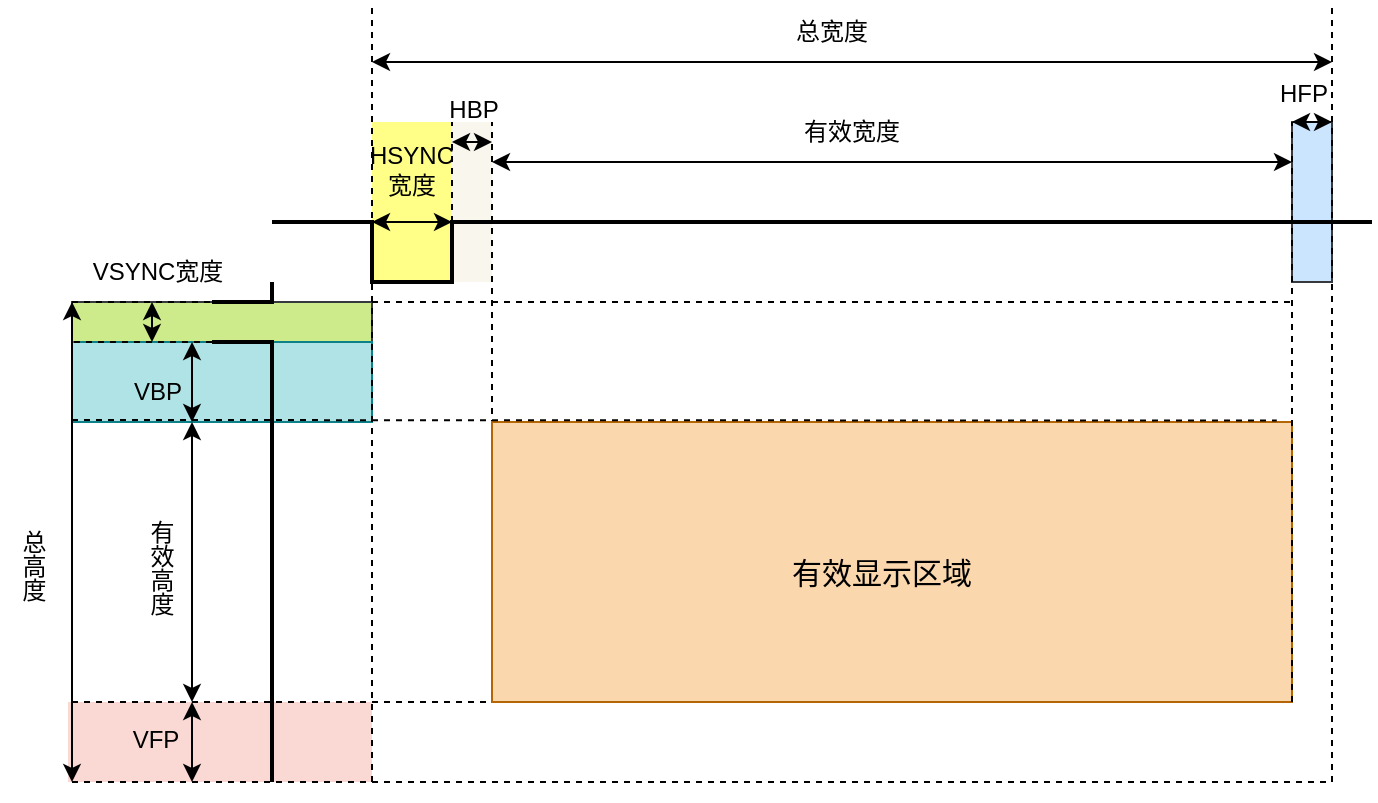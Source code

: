 <mxfile version="24.7.17" pages="2">
  <diagram id="SPWgdWcWhpQIlda7ECq7" name="第 2 页">
    <mxGraphModel dx="1050" dy="765" grid="1" gridSize="10" guides="1" tooltips="1" connect="1" arrows="1" fold="1" page="1" pageScale="1" pageWidth="827" pageHeight="1169" math="0" shadow="0">
      <root>
        <mxCell id="0" />
        <mxCell id="1" parent="0" />
        <mxCell id="LCZ9OCNwpQGX-WFcnyVH-46" value="" style="rounded=0;whiteSpace=wrap;html=1;strokeColor=#36393d;fillColor=#cce5ff;" vertex="1" parent="1">
          <mxGeometry x="660" y="510" width="20" height="80" as="geometry" />
        </mxCell>
        <mxCell id="LCZ9OCNwpQGX-WFcnyVH-45" value="" style="rounded=0;whiteSpace=wrap;html=1;strokeColor=none;fillColor=#f9f7ed;" vertex="1" parent="1">
          <mxGeometry x="240" y="510" width="20" height="80" as="geometry" />
        </mxCell>
        <mxCell id="LCZ9OCNwpQGX-WFcnyVH-44" value="" style="rounded=0;whiteSpace=wrap;html=1;strokeColor=none;fillColor=#ffff88;" vertex="1" parent="1">
          <mxGeometry x="200" y="510" width="40" height="80" as="geometry" />
        </mxCell>
        <mxCell id="LCZ9OCNwpQGX-WFcnyVH-42" value="" style="rounded=0;whiteSpace=wrap;html=1;strokeColor=#36393d;fillColor=#cdeb8b;" vertex="1" parent="1">
          <mxGeometry x="50" y="600" width="150" height="20" as="geometry" />
        </mxCell>
        <mxCell id="LCZ9OCNwpQGX-WFcnyVH-41" value="" style="rounded=0;whiteSpace=wrap;html=1;strokeColor=#0e8088;fillColor=#b0e3e6;" vertex="1" parent="1">
          <mxGeometry x="50" y="620" width="150" height="40" as="geometry" />
        </mxCell>
        <mxCell id="LCZ9OCNwpQGX-WFcnyVH-40" value="" style="rounded=0;whiteSpace=wrap;html=1;strokeColor=none;fillColor=#fad9d5;movable=1;resizable=1;rotatable=1;deletable=1;editable=1;locked=0;connectable=1;" vertex="1" parent="1">
          <mxGeometry x="48" y="800" width="152" height="40" as="geometry" />
        </mxCell>
        <mxCell id="LCZ9OCNwpQGX-WFcnyVH-1" value="" style="endArrow=none;dashed=1;html=1;rounded=0;" edge="1" parent="1">
          <mxGeometry width="50" height="50" relative="1" as="geometry">
            <mxPoint x="200" y="600" as="sourcePoint" />
            <mxPoint x="660" y="600" as="targetPoint" />
          </mxGeometry>
        </mxCell>
        <mxCell id="LCZ9OCNwpQGX-WFcnyVH-2" value="" style="endArrow=none;dashed=1;html=1;rounded=0;" edge="1" parent="1">
          <mxGeometry width="50" height="50" relative="1" as="geometry">
            <mxPoint x="50" y="800" as="sourcePoint" />
            <mxPoint x="660" y="800" as="targetPoint" />
          </mxGeometry>
        </mxCell>
        <mxCell id="LCZ9OCNwpQGX-WFcnyVH-3" value="" style="endArrow=none;dashed=1;html=1;rounded=0;" edge="1" parent="1">
          <mxGeometry width="50" height="50" relative="1" as="geometry">
            <mxPoint x="50" y="840" as="sourcePoint" />
            <mxPoint x="680" y="840" as="targetPoint" />
          </mxGeometry>
        </mxCell>
        <mxCell id="LCZ9OCNwpQGX-WFcnyVH-4" value="" style="endArrow=none;dashed=1;html=1;rounded=0;" edge="1" parent="1">
          <mxGeometry width="50" height="50" relative="1" as="geometry">
            <mxPoint x="200" y="560" as="sourcePoint" />
            <mxPoint x="700" y="560" as="targetPoint" />
          </mxGeometry>
        </mxCell>
        <mxCell id="LCZ9OCNwpQGX-WFcnyVH-5" value="" style="endArrow=none;dashed=1;html=1;rounded=0;" edge="1" parent="1">
          <mxGeometry width="50" height="50" relative="1" as="geometry">
            <mxPoint x="200" y="840" as="sourcePoint" />
            <mxPoint x="200" y="450" as="targetPoint" />
          </mxGeometry>
        </mxCell>
        <mxCell id="LCZ9OCNwpQGX-WFcnyVH-6" value="" style="endArrow=none;dashed=1;html=1;rounded=0;" edge="1" parent="1">
          <mxGeometry width="50" height="50" relative="1" as="geometry">
            <mxPoint x="260" y="800" as="sourcePoint" />
            <mxPoint x="260" y="510" as="targetPoint" />
          </mxGeometry>
        </mxCell>
        <mxCell id="LCZ9OCNwpQGX-WFcnyVH-7" value="" style="rounded=0;whiteSpace=wrap;html=1;fillColor=#fad7ac;strokeColor=#b46504;" vertex="1" parent="1">
          <mxGeometry x="260" y="660" width="400" height="140" as="geometry" />
        </mxCell>
        <mxCell id="LCZ9OCNwpQGX-WFcnyVH-8" value="" style="endArrow=none;dashed=1;html=1;rounded=0;entryX=0;entryY=0;entryDx=0;entryDy=0;" edge="1" parent="1" target="LCZ9OCNwpQGX-WFcnyVH-46">
          <mxGeometry width="50" height="50" relative="1" as="geometry">
            <mxPoint x="660" y="800" as="sourcePoint" />
            <mxPoint x="660" y="500" as="targetPoint" />
          </mxGeometry>
        </mxCell>
        <mxCell id="LCZ9OCNwpQGX-WFcnyVH-9" value="" style="endArrow=none;dashed=1;html=1;rounded=0;" edge="1" parent="1">
          <mxGeometry width="50" height="50" relative="1" as="geometry">
            <mxPoint x="680" y="840" as="sourcePoint" />
            <mxPoint x="680" y="450" as="targetPoint" />
          </mxGeometry>
        </mxCell>
        <mxCell id="LCZ9OCNwpQGX-WFcnyVH-10" value="" style="endArrow=classic;startArrow=classic;html=1;rounded=0;" edge="1" parent="1">
          <mxGeometry width="50" height="50" relative="1" as="geometry">
            <mxPoint x="260" y="530" as="sourcePoint" />
            <mxPoint x="660" y="530" as="targetPoint" />
          </mxGeometry>
        </mxCell>
        <mxCell id="LCZ9OCNwpQGX-WFcnyVH-11" value="" style="endArrow=classic;startArrow=classic;html=1;rounded=0;strokeWidth=1;" edge="1" parent="1">
          <mxGeometry width="50" height="50" relative="1" as="geometry">
            <mxPoint x="200" y="560" as="sourcePoint" />
            <mxPoint x="240" y="560" as="targetPoint" />
          </mxGeometry>
        </mxCell>
        <mxCell id="LCZ9OCNwpQGX-WFcnyVH-12" value="" style="endArrow=none;html=1;rounded=0;strokeWidth=2;" edge="1" parent="1">
          <mxGeometry width="50" height="50" relative="1" as="geometry">
            <mxPoint x="150" y="560" as="sourcePoint" />
            <mxPoint x="700" y="560" as="targetPoint" />
            <Array as="points">
              <mxPoint x="200" y="560" />
              <mxPoint x="200" y="590" />
              <mxPoint x="240" y="590" />
              <mxPoint x="240" y="560" />
            </Array>
          </mxGeometry>
        </mxCell>
        <mxCell id="LCZ9OCNwpQGX-WFcnyVH-13" value="" style="endArrow=none;dashed=1;html=1;rounded=0;" edge="1" parent="1">
          <mxGeometry width="50" height="50" relative="1" as="geometry">
            <mxPoint x="240" y="560" as="sourcePoint" />
            <mxPoint x="240" y="510" as="targetPoint" />
          </mxGeometry>
        </mxCell>
        <mxCell id="LCZ9OCNwpQGX-WFcnyVH-14" value="" style="endArrow=classic;startArrow=classic;html=1;rounded=0;" edge="1" parent="1">
          <mxGeometry width="50" height="50" relative="1" as="geometry">
            <mxPoint x="240" y="520" as="sourcePoint" />
            <mxPoint x="260" y="520" as="targetPoint" />
          </mxGeometry>
        </mxCell>
        <mxCell id="LCZ9OCNwpQGX-WFcnyVH-15" value="" style="endArrow=classic;startArrow=classic;html=1;rounded=0;" edge="1" parent="1">
          <mxGeometry width="50" height="50" relative="1" as="geometry">
            <mxPoint x="660" y="510" as="sourcePoint" />
            <mxPoint x="680" y="510" as="targetPoint" />
          </mxGeometry>
        </mxCell>
        <mxCell id="LCZ9OCNwpQGX-WFcnyVH-16" value="" style="endArrow=classic;startArrow=classic;html=1;rounded=0;" edge="1" parent="1">
          <mxGeometry width="50" height="50" relative="1" as="geometry">
            <mxPoint x="200" y="480" as="sourcePoint" />
            <mxPoint x="680" y="480" as="targetPoint" />
          </mxGeometry>
        </mxCell>
        <mxCell id="LCZ9OCNwpQGX-WFcnyVH-18" value="" style="endArrow=none;dashed=1;html=1;rounded=0;entryX=0.981;entryY=-0.005;entryDx=0;entryDy=0;entryPerimeter=0;" edge="1" parent="1" target="LCZ9OCNwpQGX-WFcnyVH-7">
          <mxGeometry width="50" height="50" relative="1" as="geometry">
            <mxPoint x="50" y="659" as="sourcePoint" />
            <mxPoint x="90" y="590" as="targetPoint" />
          </mxGeometry>
        </mxCell>
        <mxCell id="LCZ9OCNwpQGX-WFcnyVH-19" value="" style="endArrow=none;html=1;rounded=0;strokeWidth=2;" edge="1" parent="1" source="LCZ9OCNwpQGX-WFcnyVH-42">
          <mxGeometry width="50" height="50" relative="1" as="geometry">
            <mxPoint x="150" y="840" as="sourcePoint" />
            <mxPoint x="150" y="590" as="targetPoint" />
            <Array as="points">
              <mxPoint x="120" y="600" />
              <mxPoint x="150" y="600" />
            </Array>
          </mxGeometry>
        </mxCell>
        <mxCell id="LCZ9OCNwpQGX-WFcnyVH-20" value="" style="endArrow=none;dashed=1;html=1;rounded=0;" edge="1" parent="1">
          <mxGeometry width="50" height="50" relative="1" as="geometry">
            <mxPoint x="50" y="600" as="sourcePoint" />
            <mxPoint x="150" y="600" as="targetPoint" />
          </mxGeometry>
        </mxCell>
        <mxCell id="LCZ9OCNwpQGX-WFcnyVH-22" value="" style="endArrow=none;dashed=1;html=1;rounded=0;" edge="1" parent="1">
          <mxGeometry width="50" height="50" relative="1" as="geometry">
            <mxPoint x="120" y="620" as="sourcePoint" />
            <mxPoint x="50" y="620" as="targetPoint" />
          </mxGeometry>
        </mxCell>
        <mxCell id="LCZ9OCNwpQGX-WFcnyVH-23" value="" style="endArrow=classic;startArrow=classic;html=1;rounded=0;" edge="1" parent="1">
          <mxGeometry width="50" height="50" relative="1" as="geometry">
            <mxPoint x="90" y="620" as="sourcePoint" />
            <mxPoint x="90" y="600" as="targetPoint" />
          </mxGeometry>
        </mxCell>
        <mxCell id="LCZ9OCNwpQGX-WFcnyVH-24" value="" style="endArrow=classic;startArrow=classic;html=1;rounded=0;" edge="1" parent="1">
          <mxGeometry width="50" height="50" relative="1" as="geometry">
            <mxPoint x="110" y="660" as="sourcePoint" />
            <mxPoint x="110" y="620" as="targetPoint" />
          </mxGeometry>
        </mxCell>
        <mxCell id="LCZ9OCNwpQGX-WFcnyVH-25" value="" style="endArrow=classic;startArrow=classic;html=1;rounded=0;" edge="1" parent="1">
          <mxGeometry width="50" height="50" relative="1" as="geometry">
            <mxPoint x="110" y="800" as="sourcePoint" />
            <mxPoint x="110" y="660" as="targetPoint" />
          </mxGeometry>
        </mxCell>
        <mxCell id="LCZ9OCNwpQGX-WFcnyVH-26" value="" style="endArrow=classic;startArrow=classic;html=1;rounded=0;" edge="1" parent="1">
          <mxGeometry width="50" height="50" relative="1" as="geometry">
            <mxPoint x="110" y="840" as="sourcePoint" />
            <mxPoint x="110" y="800" as="targetPoint" />
          </mxGeometry>
        </mxCell>
        <mxCell id="LCZ9OCNwpQGX-WFcnyVH-27" value="" style="endArrow=classic;startArrow=classic;html=1;rounded=0;" edge="1" parent="1">
          <mxGeometry width="50" height="50" relative="1" as="geometry">
            <mxPoint x="50" y="840" as="sourcePoint" />
            <mxPoint x="50" y="600" as="targetPoint" />
          </mxGeometry>
        </mxCell>
        <mxCell id="LCZ9OCNwpQGX-WFcnyVH-28" value="总高度" style="text;html=1;align=center;verticalAlign=middle;whiteSpace=wrap;rounded=0;flipV=0;textDirection=vertical-lr;" vertex="1" parent="1">
          <mxGeometry x="14" y="702" width="30" height="60" as="geometry" />
        </mxCell>
        <mxCell id="LCZ9OCNwpQGX-WFcnyVH-30" value="有效高度" style="text;html=1;align=center;verticalAlign=middle;whiteSpace=wrap;rounded=0;textDirection=vertical-rl;" vertex="1" parent="1">
          <mxGeometry x="63" y="700" width="60" height="65" as="geometry" />
        </mxCell>
        <mxCell id="LCZ9OCNwpQGX-WFcnyVH-31" value="VFP" style="text;html=1;align=center;verticalAlign=middle;whiteSpace=wrap;rounded=0;" vertex="1" parent="1">
          <mxGeometry x="62" y="804" width="60" height="30" as="geometry" />
        </mxCell>
        <mxCell id="LCZ9OCNwpQGX-WFcnyVH-32" value="VBP" style="text;html=1;align=center;verticalAlign=middle;whiteSpace=wrap;rounded=0;" vertex="1" parent="1">
          <mxGeometry x="63" y="630" width="60" height="30" as="geometry" />
        </mxCell>
        <mxCell id="LCZ9OCNwpQGX-WFcnyVH-33" value="VSYNC宽度" style="text;html=1;align=center;verticalAlign=middle;whiteSpace=wrap;rounded=0;" vertex="1" parent="1">
          <mxGeometry x="48" y="570" width="90" height="30" as="geometry" />
        </mxCell>
        <mxCell id="LCZ9OCNwpQGX-WFcnyVH-34" value="HSYNC宽度" style="text;html=1;align=center;verticalAlign=middle;whiteSpace=wrap;rounded=0;" vertex="1" parent="1">
          <mxGeometry x="200" y="519" width="40" height="30" as="geometry" />
        </mxCell>
        <mxCell id="LCZ9OCNwpQGX-WFcnyVH-35" value="HBP" style="text;html=1;align=center;verticalAlign=middle;whiteSpace=wrap;rounded=0;" vertex="1" parent="1">
          <mxGeometry x="221" y="489" width="60" height="30" as="geometry" />
        </mxCell>
        <mxCell id="LCZ9OCNwpQGX-WFcnyVH-36" value="有效宽度" style="text;html=1;align=center;verticalAlign=middle;whiteSpace=wrap;rounded=0;" vertex="1" parent="1">
          <mxGeometry x="410" y="500" width="60" height="30" as="geometry" />
        </mxCell>
        <mxCell id="LCZ9OCNwpQGX-WFcnyVH-37" value="总宽度" style="text;html=1;align=center;verticalAlign=middle;whiteSpace=wrap;rounded=0;" vertex="1" parent="1">
          <mxGeometry x="400" y="450" width="60" height="30" as="geometry" />
        </mxCell>
        <mxCell id="LCZ9OCNwpQGX-WFcnyVH-38" value="HFP" style="text;html=1;align=center;verticalAlign=middle;whiteSpace=wrap;rounded=0;" vertex="1" parent="1">
          <mxGeometry x="636" y="481" width="60" height="30" as="geometry" />
        </mxCell>
        <mxCell id="LCZ9OCNwpQGX-WFcnyVH-39" value="有效显示区域" style="text;html=1;align=center;verticalAlign=middle;whiteSpace=wrap;rounded=0;fontSize=15;" vertex="1" parent="1">
          <mxGeometry x="400" y="710" width="110" height="50" as="geometry" />
        </mxCell>
        <mxCell id="LCZ9OCNwpQGX-WFcnyVH-43" value="" style="endArrow=none;html=1;rounded=0;strokeWidth=2;" edge="1" parent="1" target="LCZ9OCNwpQGX-WFcnyVH-42">
          <mxGeometry width="50" height="50" relative="1" as="geometry">
            <mxPoint x="150" y="840" as="sourcePoint" />
            <mxPoint x="150" y="590" as="targetPoint" />
            <Array as="points">
              <mxPoint x="150" y="620" />
              <mxPoint x="120" y="620" />
            </Array>
          </mxGeometry>
        </mxCell>
      </root>
    </mxGraphModel>
  </diagram>
  <diagram name="第 1 页" id="iWC1eHmDBIV0q8i8o8jq">
    <mxGraphModel dx="1050" dy="765" grid="1" gridSize="10" guides="1" tooltips="1" connect="1" arrows="1" fold="1" page="1" pageScale="1" pageWidth="827" pageHeight="1169" math="0" shadow="0">
      <root>
        <mxCell id="0" />
        <mxCell id="1" parent="0" />
        <mxCell id="kfrOtT0cSfxXM5Zpic2D-44" value="" style="rounded=0;whiteSpace=wrap;html=1;dashed=1;dashPattern=8 8;" vertex="1" parent="1">
          <mxGeometry x="110" y="340" width="690" height="200" as="geometry" />
        </mxCell>
        <mxCell id="kfrOtT0cSfxXM5Zpic2D-43" value="" style="rounded=0;whiteSpace=wrap;html=1;dashed=1;dashPattern=8 8;strokeColor=#72a257;" vertex="1" parent="1">
          <mxGeometry x="110" y="150" width="690" height="152" as="geometry" />
        </mxCell>
        <mxCell id="kfrOtT0cSfxXM5Zpic2D-24" value="" style="rounded=0;whiteSpace=wrap;html=1;strokeColor=none;fillColor=#fad7ac;movable=1;resizable=1;rotatable=1;deletable=1;editable=1;locked=0;connectable=1;" vertex="1" parent="1">
          <mxGeometry x="340" y="350" width="230" height="180" as="geometry" />
        </mxCell>
        <mxCell id="kfrOtT0cSfxXM5Zpic2D-21" value="" style="rounded=0;whiteSpace=wrap;html=1;strokeColor=none;fillColor=#b0e3e6;" vertex="1" parent="1">
          <mxGeometry x="570" y="350" width="30" height="130" as="geometry" />
        </mxCell>
        <mxCell id="kfrOtT0cSfxXM5Zpic2D-20" value="" style="rounded=0;whiteSpace=wrap;html=1;strokeColor=none;fillColor=#fad9d5;" vertex="1" parent="1">
          <mxGeometry x="290" y="350" width="20" height="90" as="geometry" />
        </mxCell>
        <mxCell id="kfrOtT0cSfxXM5Zpic2D-19" value="" style="rounded=0;whiteSpace=wrap;html=1;strokeColor=none;fillColor=#ffe6cc;" vertex="1" parent="1">
          <mxGeometry x="310" y="350" width="30" height="130" as="geometry" />
        </mxCell>
        <mxCell id="kfrOtT0cSfxXM5Zpic2D-9" value="" style="rounded=0;whiteSpace=wrap;html=1;strokeColor=none;fillColor=#dae8fc;" vertex="1" parent="1">
          <mxGeometry x="480" y="172" width="120" height="80" as="geometry" />
        </mxCell>
        <mxCell id="kfrOtT0cSfxXM5Zpic2D-8" value="" style="rounded=0;whiteSpace=wrap;html=1;strokeColor=none;fillColor=#d5e8d4;" vertex="1" parent="1">
          <mxGeometry x="240" y="172" width="100" height="80" as="geometry" />
        </mxCell>
        <mxCell id="kfrOtT0cSfxXM5Zpic2D-7" value="" style="rounded=0;whiteSpace=wrap;html=1;strokeColor=none;fillColor=#e1d5e7;" vertex="1" parent="1">
          <mxGeometry x="220" y="172" width="20" height="40" as="geometry" />
        </mxCell>
        <mxCell id="kfrOtT0cSfxXM5Zpic2D-1" value="" style="endArrow=none;html=1;rounded=0;" edge="1" parent="1">
          <mxGeometry width="50" height="50" relative="1" as="geometry">
            <mxPoint x="200" y="212" as="sourcePoint" />
            <mxPoint x="760" y="212" as="targetPoint" />
            <Array as="points">
              <mxPoint x="220" y="212" />
              <mxPoint x="220" y="192" />
              <mxPoint x="240" y="192" />
              <mxPoint x="240" y="212" />
              <mxPoint x="600" y="212" />
              <mxPoint x="600" y="192" />
              <mxPoint x="620" y="192" />
              <mxPoint x="620" y="212" />
            </Array>
          </mxGeometry>
        </mxCell>
        <mxCell id="kfrOtT0cSfxXM5Zpic2D-2" value="" style="endArrow=none;html=1;rounded=0;" edge="1" parent="1">
          <mxGeometry width="50" height="50" relative="1" as="geometry">
            <mxPoint x="200" y="252" as="sourcePoint" />
            <mxPoint x="760" y="252" as="targetPoint" />
            <Array as="points">
              <mxPoint x="240" y="252" />
              <mxPoint x="240" y="232" />
              <mxPoint x="250" y="232" />
              <mxPoint x="250" y="252" />
              <mxPoint x="290" y="252" />
              <mxPoint x="290" y="232" />
              <mxPoint x="300" y="232" />
              <mxPoint x="300" y="252" />
              <mxPoint x="340" y="252" />
              <mxPoint x="340" y="232" />
              <mxPoint x="350" y="232" />
              <mxPoint x="350" y="252" />
              <mxPoint x="390" y="252" />
              <mxPoint x="390" y="232" />
              <mxPoint x="400" y="232" />
              <mxPoint x="400" y="252" />
              <mxPoint x="440" y="252" />
              <mxPoint x="440" y="232" />
              <mxPoint x="450" y="232" />
              <mxPoint x="450" y="252" />
              <mxPoint x="490" y="252" />
              <mxPoint x="490" y="232" />
              <mxPoint x="500" y="232" />
              <mxPoint x="500" y="252" />
              <mxPoint x="540" y="252" />
              <mxPoint x="540" y="232" />
              <mxPoint x="550" y="232" />
              <mxPoint x="550" y="252" />
              <mxPoint x="590" y="252" />
              <mxPoint x="590" y="232" />
              <mxPoint x="600" y="232" />
              <mxPoint x="600" y="252" />
              <mxPoint x="640" y="252" />
              <mxPoint x="640" y="232" />
              <mxPoint x="650" y="232" />
              <mxPoint x="650" y="252" />
              <mxPoint x="690" y="252" />
              <mxPoint x="690" y="232" />
              <mxPoint x="700" y="232" />
              <mxPoint x="700" y="252" />
            </Array>
          </mxGeometry>
        </mxCell>
        <mxCell id="kfrOtT0cSfxXM5Zpic2D-3" value="" style="endArrow=none;html=1;rounded=0;" edge="1" parent="1">
          <mxGeometry width="50" height="50" relative="1" as="geometry">
            <mxPoint x="764" y="292" as="sourcePoint" />
            <mxPoint x="200" y="292" as="targetPoint" />
            <Array as="points">
              <mxPoint x="484" y="292" />
              <mxPoint x="484" y="272" />
              <mxPoint x="454" y="272" />
              <mxPoint x="454" y="292" />
              <mxPoint x="434" y="292" />
              <mxPoint x="434" y="272" />
              <mxPoint x="404" y="272" />
              <mxPoint x="404" y="292" />
              <mxPoint x="384" y="292" />
              <mxPoint x="384" y="272" />
              <mxPoint x="354" y="272" />
              <mxPoint x="354" y="292" />
            </Array>
          </mxGeometry>
        </mxCell>
        <mxCell id="kfrOtT0cSfxXM5Zpic2D-5" value="" style="endArrow=none;dashed=1;html=1;rounded=0;fillColor=#d5e8d4;strokeColor=#72a257;strokeWidth=2;" edge="1" parent="1">
          <mxGeometry width="50" height="50" relative="1" as="geometry">
            <mxPoint x="350" y="292" as="sourcePoint" />
            <mxPoint x="350" y="192" as="targetPoint" />
          </mxGeometry>
        </mxCell>
        <mxCell id="kfrOtT0cSfxXM5Zpic2D-6" value="" style="endArrow=none;dashed=1;html=1;rounded=0;fillColor=#d5e8d4;strokeColor=#72a257;strokeWidth=2;" edge="1" parent="1">
          <mxGeometry width="50" height="50" relative="1" as="geometry">
            <mxPoint x="414" y="292" as="sourcePoint" />
            <mxPoint x="414" y="192" as="targetPoint" />
          </mxGeometry>
        </mxCell>
        <mxCell id="kfrOtT0cSfxXM5Zpic2D-10" value="" style="endArrow=none;html=1;rounded=0;" edge="1" parent="1">
          <mxGeometry width="50" height="50" relative="1" as="geometry">
            <mxPoint x="210" y="400" as="sourcePoint" />
            <mxPoint x="310" y="400" as="targetPoint" />
            <Array as="points">
              <mxPoint x="200" y="400" />
              <mxPoint x="210" y="400" />
              <mxPoint x="210" y="380" />
              <mxPoint x="220" y="380" />
              <mxPoint x="220" y="400" />
              <mxPoint x="230" y="400" />
              <mxPoint x="230" y="380" />
              <mxPoint x="240" y="380" />
              <mxPoint x="240" y="400" />
              <mxPoint x="250" y="400" />
              <mxPoint x="250" y="380" />
              <mxPoint x="260" y="380" />
              <mxPoint x="260" y="400" />
              <mxPoint x="270" y="400" />
              <mxPoint x="270" y="380" />
              <mxPoint x="280" y="380" />
              <mxPoint x="280" y="400" />
              <mxPoint x="290" y="400" />
              <mxPoint x="290" y="380" />
              <mxPoint x="300" y="380" />
              <mxPoint x="300" y="400" />
            </Array>
          </mxGeometry>
        </mxCell>
        <mxCell id="kfrOtT0cSfxXM5Zpic2D-11" value="" style="endArrow=none;html=1;rounded=0;" edge="1" parent="1">
          <mxGeometry width="50" height="50" relative="1" as="geometry">
            <mxPoint x="310" y="400" as="sourcePoint" />
            <mxPoint x="410" y="400" as="targetPoint" />
            <Array as="points">
              <mxPoint x="310" y="400" />
              <mxPoint x="310" y="380" />
              <mxPoint x="320" y="380" />
              <mxPoint x="320" y="400" />
              <mxPoint x="330" y="400" />
              <mxPoint x="330" y="380" />
              <mxPoint x="340" y="380" />
              <mxPoint x="340" y="400" />
              <mxPoint x="350" y="400" />
              <mxPoint x="350" y="380" />
              <mxPoint x="360" y="380" />
              <mxPoint x="360" y="400" />
              <mxPoint x="370" y="400" />
              <mxPoint x="370" y="380" />
              <mxPoint x="380" y="380" />
              <mxPoint x="380" y="400" />
              <mxPoint x="390" y="400" />
              <mxPoint x="390" y="380" />
              <mxPoint x="400" y="380" />
              <mxPoint x="400" y="400" />
            </Array>
          </mxGeometry>
        </mxCell>
        <mxCell id="kfrOtT0cSfxXM5Zpic2D-12" value="" style="endArrow=none;html=1;rounded=0;" edge="1" parent="1">
          <mxGeometry width="50" height="50" relative="1" as="geometry">
            <mxPoint x="410" y="400" as="sourcePoint" />
            <mxPoint x="510" y="400" as="targetPoint" />
            <Array as="points">
              <mxPoint x="410" y="400" />
              <mxPoint x="410" y="380" />
              <mxPoint x="420" y="380" />
              <mxPoint x="420" y="400" />
              <mxPoint x="430" y="400" />
              <mxPoint x="430" y="380" />
              <mxPoint x="440" y="380" />
              <mxPoint x="440" y="400" />
              <mxPoint x="450" y="400" />
              <mxPoint x="450" y="380" />
              <mxPoint x="460" y="380" />
              <mxPoint x="460" y="400" />
              <mxPoint x="470" y="400" />
              <mxPoint x="470" y="380" />
              <mxPoint x="480" y="380" />
              <mxPoint x="480" y="400" />
              <mxPoint x="490" y="400" />
              <mxPoint x="490" y="380" />
              <mxPoint x="500" y="380" />
              <mxPoint x="500" y="400" />
            </Array>
          </mxGeometry>
        </mxCell>
        <mxCell id="kfrOtT0cSfxXM5Zpic2D-13" value="" style="endArrow=none;html=1;rounded=0;" edge="1" parent="1">
          <mxGeometry width="50" height="50" relative="1" as="geometry">
            <mxPoint x="510" y="400" as="sourcePoint" />
            <mxPoint x="610" y="400" as="targetPoint" />
            <Array as="points">
              <mxPoint x="510" y="400" />
              <mxPoint x="510" y="380" />
              <mxPoint x="520" y="380" />
              <mxPoint x="520" y="400" />
              <mxPoint x="530" y="400" />
              <mxPoint x="530" y="380" />
              <mxPoint x="540" y="380" />
              <mxPoint x="540" y="400" />
              <mxPoint x="550" y="400" />
              <mxPoint x="550" y="380" />
              <mxPoint x="560" y="380" />
              <mxPoint x="560" y="400" />
              <mxPoint x="570" y="400" />
              <mxPoint x="570" y="380" />
              <mxPoint x="580" y="380" />
              <mxPoint x="580" y="400" />
              <mxPoint x="590" y="400" />
              <mxPoint x="590" y="380" />
              <mxPoint x="600" y="380" />
              <mxPoint x="600" y="400" />
            </Array>
          </mxGeometry>
        </mxCell>
        <mxCell id="kfrOtT0cSfxXM5Zpic2D-14" value="" style="endArrow=none;html=1;rounded=0;" edge="1" parent="1">
          <mxGeometry width="50" height="50" relative="1" as="geometry">
            <mxPoint x="610" y="400" as="sourcePoint" />
            <mxPoint x="710" y="400" as="targetPoint" />
            <Array as="points">
              <mxPoint x="610" y="400" />
              <mxPoint x="610" y="380" />
              <mxPoint x="620" y="380" />
              <mxPoint x="620" y="400" />
              <mxPoint x="630" y="400" />
              <mxPoint x="630" y="380" />
              <mxPoint x="640" y="380" />
              <mxPoint x="640" y="400" />
              <mxPoint x="650" y="400" />
              <mxPoint x="650" y="380" />
              <mxPoint x="660" y="380" />
              <mxPoint x="660" y="400" />
              <mxPoint x="670" y="400" />
              <mxPoint x="670" y="380" />
              <mxPoint x="680" y="380" />
              <mxPoint x="680" y="400" />
              <mxPoint x="690" y="400" />
              <mxPoint x="690" y="380" />
              <mxPoint x="700" y="380" />
              <mxPoint x="700" y="400" />
            </Array>
          </mxGeometry>
        </mxCell>
        <mxCell id="kfrOtT0cSfxXM5Zpic2D-16" value="" style="endArrow=none;html=1;rounded=0;" edge="1" parent="1">
          <mxGeometry width="50" height="50" relative="1" as="geometry">
            <mxPoint x="710" y="400" as="sourcePoint" />
            <mxPoint x="760" y="380" as="targetPoint" />
            <Array as="points">
              <mxPoint x="710" y="380" />
              <mxPoint x="720" y="380" />
              <mxPoint x="720" y="400" />
              <mxPoint x="730" y="400" />
              <mxPoint x="730" y="380" />
              <mxPoint x="740" y="380" />
              <mxPoint x="740" y="400" />
              <mxPoint x="750" y="400" />
              <mxPoint x="750" y="380" />
              <mxPoint x="760" y="380" />
            </Array>
          </mxGeometry>
        </mxCell>
        <mxCell id="kfrOtT0cSfxXM5Zpic2D-17" value="" style="endArrow=none;html=1;rounded=0;" edge="1" parent="1">
          <mxGeometry width="50" height="50" relative="1" as="geometry">
            <mxPoint x="200" y="440" as="sourcePoint" />
            <mxPoint x="760" y="440" as="targetPoint" />
            <Array as="points">
              <mxPoint x="290" y="440" />
              <mxPoint x="290" y="420" />
              <mxPoint x="310" y="420" />
              <mxPoint x="310" y="440" />
              <mxPoint x="600" y="440" />
              <mxPoint x="600" y="420" />
              <mxPoint x="620" y="420" />
              <mxPoint x="620" y="440" />
            </Array>
          </mxGeometry>
        </mxCell>
        <mxCell id="kfrOtT0cSfxXM5Zpic2D-18" value="" style="endArrow=none;html=1;rounded=0;" edge="1" parent="1">
          <mxGeometry width="50" height="50" relative="1" as="geometry">
            <mxPoint x="200" y="480" as="sourcePoint" />
            <mxPoint x="760" y="480" as="targetPoint" />
            <Array as="points">
              <mxPoint x="340" y="480" />
              <mxPoint x="340" y="460" />
              <mxPoint x="570" y="460" />
              <mxPoint x="570" y="480" />
            </Array>
          </mxGeometry>
        </mxCell>
        <mxCell id="kfrOtT0cSfxXM5Zpic2D-22" value="" style="endArrow=none;html=1;rounded=0;" edge="1" parent="1">
          <mxGeometry width="50" height="50" relative="1" as="geometry">
            <mxPoint x="200" y="510" as="sourcePoint" />
            <mxPoint x="760" y="510" as="targetPoint" />
            <Array as="points">
              <mxPoint x="340" y="510" />
              <mxPoint x="350" y="530" />
              <mxPoint x="360" y="530" />
              <mxPoint x="370" y="510" />
              <mxPoint x="380" y="510" />
              <mxPoint x="390" y="530" />
              <mxPoint x="400" y="530" />
              <mxPoint x="410" y="510" />
              <mxPoint x="420" y="510" />
              <mxPoint x="430" y="530" />
              <mxPoint x="440" y="530" />
              <mxPoint x="450" y="510" />
              <mxPoint x="460" y="510" />
              <mxPoint x="470" y="530" />
              <mxPoint x="480" y="530" />
              <mxPoint x="490" y="510" />
              <mxPoint x="500" y="510" />
              <mxPoint x="510" y="530" />
              <mxPoint x="520" y="530" />
              <mxPoint x="530" y="510" />
              <mxPoint x="540" y="510" />
              <mxPoint x="550" y="530" />
              <mxPoint x="560" y="530" />
              <mxPoint x="570" y="510" />
            </Array>
          </mxGeometry>
        </mxCell>
        <mxCell id="kfrOtT0cSfxXM5Zpic2D-23" value="" style="endArrow=none;html=1;rounded=0;" edge="1" parent="1">
          <mxGeometry width="50" height="50" relative="1" as="geometry">
            <mxPoint x="200" y="530" as="sourcePoint" />
            <mxPoint x="760" y="530" as="targetPoint" />
            <Array as="points">
              <mxPoint x="340" y="530" />
              <mxPoint x="350" y="510" />
              <mxPoint x="360" y="510" />
              <mxPoint x="370" y="530" />
              <mxPoint x="380" y="530" />
              <mxPoint x="390" y="510" />
              <mxPoint x="400" y="510" />
              <mxPoint x="410" y="530" />
              <mxPoint x="420" y="530" />
              <mxPoint x="430" y="510" />
              <mxPoint x="440" y="510" />
              <mxPoint x="450" y="530" />
              <mxPoint x="460" y="530" />
              <mxPoint x="470" y="510" />
              <mxPoint x="480" y="510" />
              <mxPoint x="490" y="530" />
              <mxPoint x="500" y="530" />
              <mxPoint x="510" y="510" />
              <mxPoint x="520" y="510" />
              <mxPoint x="530" y="530" />
              <mxPoint x="540" y="530" />
              <mxPoint x="550" y="510" />
              <mxPoint x="560" y="510" />
              <mxPoint x="570" y="530" />
            </Array>
          </mxGeometry>
        </mxCell>
        <mxCell id="kfrOtT0cSfxXM5Zpic2D-25" value="" style="endArrow=none;dashed=1;html=1;rounded=0;strokeColor=#72a257;strokeWidth=2;" edge="1" parent="1">
          <mxGeometry width="50" height="50" relative="1" as="geometry">
            <mxPoint x="200" y="380" as="sourcePoint" />
            <mxPoint x="350" y="290" as="targetPoint" />
          </mxGeometry>
        </mxCell>
        <mxCell id="kfrOtT0cSfxXM5Zpic2D-26" value="" style="endArrow=none;dashed=1;html=1;rounded=0;strokeColor=#72a257;strokeWidth=2;" edge="1" parent="1">
          <mxGeometry width="50" height="50" relative="1" as="geometry">
            <mxPoint x="414" y="290" as="sourcePoint" />
            <mxPoint x="760" y="370" as="targetPoint" />
          </mxGeometry>
        </mxCell>
        <mxCell id="kfrOtT0cSfxXM5Zpic2D-29" value="&lt;font style=&quot;font-size: 10px;&quot;&gt;VSW&lt;/font&gt;" style="text;html=1;align=center;verticalAlign=middle;whiteSpace=wrap;rounded=0;" vertex="1" parent="1">
          <mxGeometry x="215" y="175" width="30" height="10" as="geometry" />
        </mxCell>
        <mxCell id="kfrOtT0cSfxXM5Zpic2D-30" value="&lt;font style=&quot;font-size: 10px;&quot;&gt;VBP&lt;/font&gt;" style="text;html=1;align=center;verticalAlign=middle;whiteSpace=wrap;rounded=0;" vertex="1" parent="1">
          <mxGeometry x="270" y="175" width="30" height="10" as="geometry" />
        </mxCell>
        <mxCell id="kfrOtT0cSfxXM5Zpic2D-31" value="&lt;font style=&quot;font-size: 10px;&quot;&gt;VFP&lt;/font&gt;" style="text;html=1;align=center;verticalAlign=middle;whiteSpace=wrap;rounded=0;" vertex="1" parent="1">
          <mxGeometry x="525" y="175" width="30" height="10" as="geometry" />
        </mxCell>
        <mxCell id="kfrOtT0cSfxXM5Zpic2D-32" value="&lt;font style=&quot;font-size: 10px;&quot;&gt;HSW&lt;/font&gt;" style="text;html=1;align=center;verticalAlign=middle;whiteSpace=wrap;rounded=0;" vertex="1" parent="1">
          <mxGeometry x="285" y="360" width="30" height="10" as="geometry" />
        </mxCell>
        <mxCell id="kfrOtT0cSfxXM5Zpic2D-33" value="&lt;font style=&quot;font-size: 10px;&quot;&gt;HBP&lt;/font&gt;" style="text;html=1;align=center;verticalAlign=middle;whiteSpace=wrap;rounded=0;" vertex="1" parent="1">
          <mxGeometry x="310" y="360" width="30" height="10" as="geometry" />
        </mxCell>
        <mxCell id="kfrOtT0cSfxXM5Zpic2D-34" value="&lt;span style=&quot;font-size: 10px;&quot;&gt;有效数据&lt;/span&gt;" style="text;html=1;align=center;verticalAlign=middle;whiteSpace=wrap;rounded=0;" vertex="1" parent="1">
          <mxGeometry x="420" y="360" width="70" height="10" as="geometry" />
        </mxCell>
        <mxCell id="kfrOtT0cSfxXM5Zpic2D-35" value="&lt;font style=&quot;font-size: 10px;&quot;&gt;HFP&lt;/font&gt;" style="text;html=1;align=center;verticalAlign=middle;whiteSpace=wrap;rounded=0;" vertex="1" parent="1">
          <mxGeometry x="570" y="360" width="30" height="10" as="geometry" />
        </mxCell>
        <mxCell id="kfrOtT0cSfxXM5Zpic2D-36" value="&lt;font style=&quot;font-size: 10px; background-color: rgb(255, 217, 102);&quot;&gt;VSYNC&lt;/font&gt;" style="text;html=1;align=center;verticalAlign=middle;whiteSpace=wrap;rounded=0;" vertex="1" parent="1">
          <mxGeometry x="130" y="202" width="30" height="10" as="geometry" />
        </mxCell>
        <mxCell id="kfrOtT0cSfxXM5Zpic2D-37" value="&lt;font style=&quot;font-size: 10px; background-color: rgb(255, 217, 102);&quot;&gt;HSYNC&lt;/font&gt;" style="text;html=1;align=center;verticalAlign=middle;whiteSpace=wrap;rounded=0;" vertex="1" parent="1">
          <mxGeometry x="130" y="242" width="30" height="10" as="geometry" />
        </mxCell>
        <mxCell id="kfrOtT0cSfxXM5Zpic2D-38" value="&lt;font style=&quot;font-size: 10px; background-color: rgb(255, 217, 102);&quot;&gt;DE&lt;/font&gt;" style="text;html=1;align=center;verticalAlign=middle;whiteSpace=wrap;rounded=0;" vertex="1" parent="1">
          <mxGeometry x="130" y="282" width="30" height="10" as="geometry" />
        </mxCell>
        <mxCell id="kfrOtT0cSfxXM5Zpic2D-39" value="&lt;font style=&quot;font-size: 10px; background-color: rgb(255, 217, 102);&quot;&gt;CLK&lt;/font&gt;" style="text;html=1;align=center;verticalAlign=middle;whiteSpace=wrap;rounded=0;" vertex="1" parent="1">
          <mxGeometry x="130" y="390" width="30" height="10" as="geometry" />
        </mxCell>
        <mxCell id="kfrOtT0cSfxXM5Zpic2D-40" value="&lt;font style=&quot;font-size: 10px; background-color: rgb(255, 217, 102);&quot;&gt;HSYNC&lt;/font&gt;" style="text;html=1;align=center;verticalAlign=middle;whiteSpace=wrap;rounded=0;" vertex="1" parent="1">
          <mxGeometry x="130" y="430" width="30" height="10" as="geometry" />
        </mxCell>
        <mxCell id="kfrOtT0cSfxXM5Zpic2D-41" value="&lt;font style=&quot;font-size: 10px; background-color: rgb(255, 217, 102);&quot;&gt;DE&lt;/font&gt;" style="text;html=1;align=center;verticalAlign=middle;whiteSpace=wrap;rounded=0;" vertex="1" parent="1">
          <mxGeometry x="130" y="470" width="30" height="10" as="geometry" />
        </mxCell>
        <mxCell id="kfrOtT0cSfxXM5Zpic2D-42" value="&lt;font style=&quot;font-size: 10px; background-color: rgb(255, 217, 102);&quot;&gt;RGB[23:0]&lt;/font&gt;" style="text;html=1;align=center;verticalAlign=middle;whiteSpace=wrap;rounded=0;" vertex="1" parent="1">
          <mxGeometry x="130" y="520" width="30" height="10" as="geometry" />
        </mxCell>
        <mxCell id="-DqfDLirRuH-ggiSPwGU-1" value="&lt;font style=&quot;font-size: 18px;&quot;&gt;&lt;b style=&quot;&quot;&gt;放大&lt;/b&gt;&lt;/font&gt;" style="text;html=1;align=center;verticalAlign=middle;resizable=0;points=[];autosize=1;strokeColor=none;fillColor=none;" vertex="1" parent="1">
          <mxGeometry x="354" y="300" width="60" height="40" as="geometry" />
        </mxCell>
      </root>
    </mxGraphModel>
  </diagram>
</mxfile>

